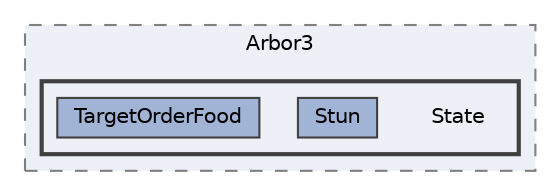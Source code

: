 digraph "103_Management_Character/Staff/Scripts/Arbor3/State"
{
 // LATEX_PDF_SIZE
  bgcolor="transparent";
  edge [fontname=Helvetica,fontsize=10,labelfontname=Helvetica,labelfontsize=10];
  node [fontname=Helvetica,fontsize=10,shape=box,height=0.2,width=0.4];
  compound=true
  subgraph clusterdir_0858fb949d9de84fd3ad46369cf80381 {
    graph [ bgcolor="#edf0f7", pencolor="grey50", label="Arbor3", fontname=Helvetica,fontsize=10 style="filled,dashed", URL="dir_0858fb949d9de84fd3ad46369cf80381.html",tooltip=""]
  subgraph clusterdir_c9666026797aa2f5bda470f7e4553c53 {
    graph [ bgcolor="#edf0f7", pencolor="grey25", label="", fontname=Helvetica,fontsize=10 style="filled,bold", URL="dir_c9666026797aa2f5bda470f7e4553c53.html",tooltip=""]
    dir_c9666026797aa2f5bda470f7e4553c53 [shape=plaintext, label="State"];
  dir_5077fe693a208fc0c645732e8d2735e5 [label="Stun", fillcolor="#a2b4d6", color="grey25", style="filled", URL="dir_5077fe693a208fc0c645732e8d2735e5.html",tooltip=""];
  dir_c67a594160555541761f3c2b6ee77622 [label="TargetOrderFood", fillcolor="#a2b4d6", color="grey25", style="filled", URL="dir_c67a594160555541761f3c2b6ee77622.html",tooltip=""];
  }
  }
}
